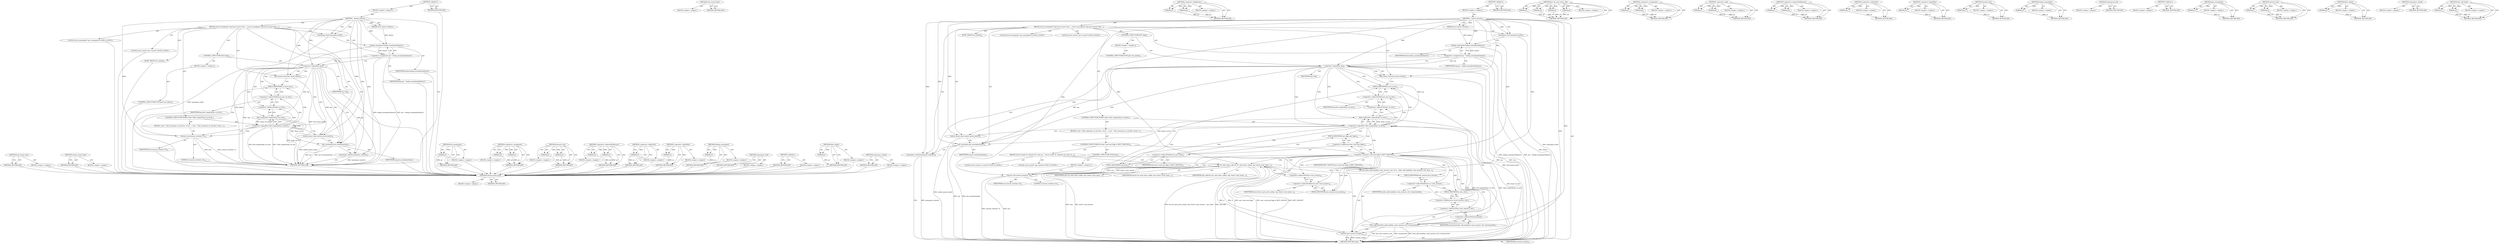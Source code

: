 digraph "hlist_add_head" {
vulnerable_79 [label=<(METHOD,lock_mount_hash)>];
vulnerable_80 [label=<(BLOCK,&lt;empty&gt;,&lt;empty&gt;)>];
vulnerable_81 [label=<(METHOD_RETURN,ANY)>];
vulnerable_100 [label=<(METHOD,unlock_mount_hash)>];
vulnerable_101 [label=<(BLOCK,&lt;empty&gt;,&lt;empty&gt;)>];
vulnerable_102 [label=<(METHOD_RETURN,ANY)>];
vulnerable_6 [label=<(METHOD,&lt;global&gt;)<SUB>1</SUB>>];
vulnerable_7 [label=<(BLOCK,&lt;empty&gt;,&lt;empty&gt;)<SUB>1</SUB>>];
vulnerable_8 [label=<(METHOD,__detach_mounts)<SUB>1</SUB>>];
vulnerable_9 [label=<(PARAM,struct dentry *dentry)<SUB>1</SUB>>];
vulnerable_10 [label=<(BLOCK,{
	struct mountpoint *mp;
	struct mount *mnt;

...,{
	struct mountpoint *mp;
	struct mount *mnt;

...)<SUB>2</SUB>>];
vulnerable_11 [label="<(LOCAL,struct mountpoint* mp: mountpoint*)<SUB>3</SUB>>"];
vulnerable_12 [label="<(LOCAL,struct mount* mnt: mount*)<SUB>4</SUB>>"];
vulnerable_13 [label=<(namespace_lock,namespace_lock())<SUB>6</SUB>>];
vulnerable_14 [label=<(&lt;operator&gt;.assignment,mp = lookup_mountpoint(dentry))<SUB>7</SUB>>];
vulnerable_15 [label=<(IDENTIFIER,mp,mp = lookup_mountpoint(dentry))<SUB>7</SUB>>];
vulnerable_16 [label=<(lookup_mountpoint,lookup_mountpoint(dentry))<SUB>7</SUB>>];
vulnerable_17 [label=<(IDENTIFIER,dentry,lookup_mountpoint(dentry))<SUB>7</SUB>>];
vulnerable_18 [label=<(CONTROL_STRUCTURE,IF,if (!mp))<SUB>8</SUB>>];
vulnerable_19 [label=<(&lt;operator&gt;.logicalNot,!mp)<SUB>8</SUB>>];
vulnerable_20 [label=<(IDENTIFIER,mp,!mp)<SUB>8</SUB>>];
vulnerable_21 [label=<(BLOCK,&lt;empty&gt;,&lt;empty&gt;)<SUB>9</SUB>>];
vulnerable_22 [label=<(CONTROL_STRUCTURE,GOTO,goto out_unlock;)<SUB>9</SUB>>];
vulnerable_23 [label=<(lock_mount_hash,lock_mount_hash())<SUB>11</SUB>>];
vulnerable_24 [label=<(CONTROL_STRUCTURE,WHILE,while (!hlist_empty(&amp;mp-&gt;m_list)))<SUB>12</SUB>>];
vulnerable_25 [label=<(&lt;operator&gt;.logicalNot,!hlist_empty(&amp;mp-&gt;m_list))<SUB>12</SUB>>];
vulnerable_26 [label=<(hlist_empty,hlist_empty(&amp;mp-&gt;m_list))<SUB>12</SUB>>];
vulnerable_27 [label=<(&lt;operator&gt;.addressOf,&amp;mp-&gt;m_list)<SUB>12</SUB>>];
vulnerable_28 [label=<(&lt;operator&gt;.indirectFieldAccess,mp-&gt;m_list)<SUB>12</SUB>>];
vulnerable_29 [label=<(IDENTIFIER,mp,hlist_empty(&amp;mp-&gt;m_list))<SUB>12</SUB>>];
vulnerable_30 [label=<(FIELD_IDENTIFIER,m_list,m_list)<SUB>12</SUB>>];
vulnerable_31 [label=<(BLOCK,{
 		mnt = hlist_entry(mp-&gt;m_list.first, struct...,{
 		mnt = hlist_entry(mp-&gt;m_list.first, struct...)<SUB>12</SUB>>];
vulnerable_32 [label=<(umount_tree,umount_tree(mnt, 0))<SUB>14</SUB>>];
vulnerable_33 [label=<(IDENTIFIER,mnt,umount_tree(mnt, 0))<SUB>14</SUB>>];
vulnerable_34 [label=<(LITERAL,0,umount_tree(mnt, 0))<SUB>14</SUB>>];
vulnerable_35 [label=<(unlock_mount_hash,unlock_mount_hash())<SUB>16</SUB>>];
vulnerable_36 [label=<(put_mountpoint,put_mountpoint(mp))<SUB>17</SUB>>];
vulnerable_37 [label=<(IDENTIFIER,mp,put_mountpoint(mp))<SUB>17</SUB>>];
vulnerable_38 [label=<(JUMP_TARGET,out_unlock)<SUB>18</SUB>>];
vulnerable_39 [label=<(namespace_unlock,namespace_unlock())<SUB>19</SUB>>];
vulnerable_40 [label=<(METHOD_RETURN,void)<SUB>1</SUB>>];
vulnerable_42 [label=<(METHOD_RETURN,ANY)<SUB>1</SUB>>];
vulnerable_103 [label=<(METHOD,put_mountpoint)>];
vulnerable_104 [label=<(PARAM,p1)>];
vulnerable_105 [label=<(BLOCK,&lt;empty&gt;,&lt;empty&gt;)>];
vulnerable_106 [label=<(METHOD_RETURN,ANY)>];
vulnerable_66 [label=<(METHOD,&lt;operator&gt;.assignment)>];
vulnerable_67 [label=<(PARAM,p1)>];
vulnerable_68 [label=<(PARAM,p2)>];
vulnerable_69 [label=<(BLOCK,&lt;empty&gt;,&lt;empty&gt;)>];
vulnerable_70 [label=<(METHOD_RETURN,ANY)>];
vulnerable_95 [label=<(METHOD,umount_tree)>];
vulnerable_96 [label=<(PARAM,p1)>];
vulnerable_97 [label=<(PARAM,p2)>];
vulnerable_98 [label=<(BLOCK,&lt;empty&gt;,&lt;empty&gt;)>];
vulnerable_99 [label=<(METHOD_RETURN,ANY)>];
vulnerable_90 [label=<(METHOD,&lt;operator&gt;.indirectFieldAccess)>];
vulnerable_91 [label=<(PARAM,p1)>];
vulnerable_92 [label=<(PARAM,p2)>];
vulnerable_93 [label=<(BLOCK,&lt;empty&gt;,&lt;empty&gt;)>];
vulnerable_94 [label=<(METHOD_RETURN,ANY)>];
vulnerable_86 [label=<(METHOD,&lt;operator&gt;.addressOf)>];
vulnerable_87 [label=<(PARAM,p1)>];
vulnerable_88 [label=<(BLOCK,&lt;empty&gt;,&lt;empty&gt;)>];
vulnerable_89 [label=<(METHOD_RETURN,ANY)>];
vulnerable_75 [label=<(METHOD,&lt;operator&gt;.logicalNot)>];
vulnerable_76 [label=<(PARAM,p1)>];
vulnerable_77 [label=<(BLOCK,&lt;empty&gt;,&lt;empty&gt;)>];
vulnerable_78 [label=<(METHOD_RETURN,ANY)>];
vulnerable_71 [label=<(METHOD,lookup_mountpoint)>];
vulnerable_72 [label=<(PARAM,p1)>];
vulnerable_73 [label=<(BLOCK,&lt;empty&gt;,&lt;empty&gt;)>];
vulnerable_74 [label=<(METHOD_RETURN,ANY)>];
vulnerable_63 [label=<(METHOD,namespace_lock)>];
vulnerable_64 [label=<(BLOCK,&lt;empty&gt;,&lt;empty&gt;)>];
vulnerable_65 [label=<(METHOD_RETURN,ANY)>];
vulnerable_57 [label=<(METHOD,&lt;global&gt;)<SUB>1</SUB>>];
vulnerable_58 [label=<(BLOCK,&lt;empty&gt;,&lt;empty&gt;)>];
vulnerable_59 [label=<(METHOD_RETURN,ANY)>];
vulnerable_82 [label=<(METHOD,hlist_empty)>];
vulnerable_83 [label=<(PARAM,p1)>];
vulnerable_84 [label=<(BLOCK,&lt;empty&gt;,&lt;empty&gt;)>];
vulnerable_85 [label=<(METHOD_RETURN,ANY)>];
vulnerable_107 [label=<(METHOD,namespace_unlock)>];
vulnerable_108 [label=<(BLOCK,&lt;empty&gt;,&lt;empty&gt;)>];
vulnerable_109 [label=<(METHOD_RETURN,ANY)>];
fixed_159 [label=<(METHOD,unlock_mount_hash)>];
fixed_160 [label=<(BLOCK,&lt;empty&gt;,&lt;empty&gt;)>];
fixed_161 [label=<(METHOD_RETURN,ANY)>];
fixed_112 [label=<(METHOD,lock_mount_hash)>];
fixed_113 [label=<(BLOCK,&lt;empty&gt;,&lt;empty&gt;)>];
fixed_114 [label=<(METHOD_RETURN,ANY)>];
fixed_133 [label=<(METHOD,&lt;operator&gt;.fieldAccess)>];
fixed_134 [label=<(PARAM,p1)>];
fixed_135 [label=<(PARAM,p2)>];
fixed_136 [label=<(BLOCK,&lt;empty&gt;,&lt;empty&gt;)>];
fixed_137 [label=<(METHOD_RETURN,ANY)>];
fixed_6 [label=<(METHOD,&lt;global&gt;)<SUB>1</SUB>>];
fixed_7 [label=<(BLOCK,&lt;empty&gt;,&lt;empty&gt;)<SUB>1</SUB>>];
fixed_8 [label=<(METHOD,__detach_mounts)<SUB>1</SUB>>];
fixed_9 [label=<(PARAM,struct dentry *dentry)<SUB>1</SUB>>];
fixed_10 [label=<(BLOCK,{
	struct mountpoint *mp;
	struct mount *mnt;

...,{
	struct mountpoint *mp;
	struct mount *mnt;

...)<SUB>2</SUB>>];
fixed_11 [label="<(LOCAL,struct mountpoint* mp: mountpoint*)<SUB>3</SUB>>"];
fixed_12 [label="<(LOCAL,struct mount* mnt: mount*)<SUB>4</SUB>>"];
fixed_13 [label=<(namespace_lock,namespace_lock())<SUB>6</SUB>>];
fixed_14 [label=<(&lt;operator&gt;.assignment,mp = lookup_mountpoint(dentry))<SUB>7</SUB>>];
fixed_15 [label=<(IDENTIFIER,mp,mp = lookup_mountpoint(dentry))<SUB>7</SUB>>];
fixed_16 [label=<(lookup_mountpoint,lookup_mountpoint(dentry))<SUB>7</SUB>>];
fixed_17 [label=<(IDENTIFIER,dentry,lookup_mountpoint(dentry))<SUB>7</SUB>>];
fixed_18 [label=<(CONTROL_STRUCTURE,IF,if (!mp))<SUB>8</SUB>>];
fixed_19 [label=<(&lt;operator&gt;.logicalNot,!mp)<SUB>8</SUB>>];
fixed_20 [label=<(IDENTIFIER,mp,!mp)<SUB>8</SUB>>];
fixed_21 [label=<(BLOCK,&lt;empty&gt;,&lt;empty&gt;)<SUB>9</SUB>>];
fixed_22 [label=<(CONTROL_STRUCTURE,GOTO,goto out_unlock;)<SUB>9</SUB>>];
fixed_23 [label=<(lock_mount_hash,lock_mount_hash())<SUB>11</SUB>>];
fixed_24 [label=<(CONTROL_STRUCTURE,WHILE,while (!hlist_empty(&amp;mp-&gt;m_list)))<SUB>12</SUB>>];
fixed_25 [label=<(&lt;operator&gt;.logicalNot,!hlist_empty(&amp;mp-&gt;m_list))<SUB>12</SUB>>];
fixed_26 [label=<(hlist_empty,hlist_empty(&amp;mp-&gt;m_list))<SUB>12</SUB>>];
fixed_27 [label=<(&lt;operator&gt;.addressOf,&amp;mp-&gt;m_list)<SUB>12</SUB>>];
fixed_28 [label=<(&lt;operator&gt;.indirectFieldAccess,mp-&gt;m_list)<SUB>12</SUB>>];
fixed_29 [label=<(IDENTIFIER,mp,hlist_empty(&amp;mp-&gt;m_list))<SUB>12</SUB>>];
fixed_30 [label=<(FIELD_IDENTIFIER,m_list,m_list)<SUB>12</SUB>>];
fixed_31 [label=<(BLOCK,{
 		mnt = hlist_entry(mp-&gt;m_list.first, struct...,{
 		mnt = hlist_entry(mp-&gt;m_list.first, struct...)<SUB>12</SUB>>];
fixed_32 [label=<(CONTROL_STRUCTURE,IF,if (mnt-&gt;mnt.mnt_flags &amp; MNT_UMOUNT))<SUB>14</SUB>>];
fixed_33 [label=<(&lt;operator&gt;.and,mnt-&gt;mnt.mnt_flags &amp; MNT_UMOUNT)<SUB>14</SUB>>];
fixed_34 [label=<(&lt;operator&gt;.fieldAccess,mnt-&gt;mnt.mnt_flags)<SUB>14</SUB>>];
fixed_35 [label=<(&lt;operator&gt;.indirectFieldAccess,mnt-&gt;mnt)<SUB>14</SUB>>];
fixed_36 [label=<(IDENTIFIER,mnt,mnt-&gt;mnt.mnt_flags &amp; MNT_UMOUNT)<SUB>14</SUB>>];
fixed_37 [label=<(FIELD_IDENTIFIER,mnt,mnt)<SUB>14</SUB>>];
fixed_38 [label=<(FIELD_IDENTIFIER,mnt_flags,mnt_flags)<SUB>14</SUB>>];
fixed_39 [label=<(IDENTIFIER,MNT_UMOUNT,mnt-&gt;mnt.mnt_flags &amp; MNT_UMOUNT)<SUB>14</SUB>>];
fixed_40 [label=<(BLOCK,{
			struct mount *p, *tmp;
			list_for_each_en...,{
			struct mount *p, *tmp;
			list_for_each_en...)<SUB>14</SUB>>];
fixed_41 [label="<(LOCAL,struct mount* p: mount*)<SUB>15</SUB>>"];
fixed_42 [label="<(LOCAL,struct mount* tmp: mount*)<SUB>15</SUB>>"];
fixed_43 [label=<(list_for_each_entry_safe,list_for_each_entry_safe(p, tmp, &amp;mnt-&gt;mnt_moun...)<SUB>16</SUB>>];
fixed_44 [label=<(IDENTIFIER,p,list_for_each_entry_safe(p, tmp, &amp;mnt-&gt;mnt_moun...)<SUB>16</SUB>>];
fixed_45 [label=<(IDENTIFIER,tmp,list_for_each_entry_safe(p, tmp, &amp;mnt-&gt;mnt_moun...)<SUB>16</SUB>>];
fixed_46 [label=<(&lt;operator&gt;.addressOf,&amp;mnt-&gt;mnt_mounts)<SUB>16</SUB>>];
fixed_47 [label=<(&lt;operator&gt;.indirectFieldAccess,mnt-&gt;mnt_mounts)<SUB>16</SUB>>];
fixed_48 [label=<(IDENTIFIER,mnt,list_for_each_entry_safe(p, tmp, &amp;mnt-&gt;mnt_moun...)<SUB>16</SUB>>];
fixed_49 [label=<(FIELD_IDENTIFIER,mnt_mounts,mnt_mounts)<SUB>16</SUB>>];
fixed_50 [label=<(IDENTIFIER,mnt_child,list_for_each_entry_safe(p, tmp, &amp;mnt-&gt;mnt_moun...)<SUB>16</SUB>>];
fixed_51 [label=<(BLOCK,{
				hlist_add_head(&amp;p-&gt;mnt_umount.s_list, &amp;un...,{
				hlist_add_head(&amp;p-&gt;mnt_umount.s_list, &amp;un...)<SUB>16</SUB>>];
fixed_52 [label=<(hlist_add_head,hlist_add_head(&amp;p-&gt;mnt_umount.s_list, &amp;unmounted))<SUB>17</SUB>>];
fixed_53 [label=<(&lt;operator&gt;.addressOf,&amp;p-&gt;mnt_umount.s_list)<SUB>17</SUB>>];
fixed_54 [label=<(&lt;operator&gt;.fieldAccess,p-&gt;mnt_umount.s_list)<SUB>17</SUB>>];
fixed_55 [label=<(&lt;operator&gt;.indirectFieldAccess,p-&gt;mnt_umount)<SUB>17</SUB>>];
fixed_56 [label=<(IDENTIFIER,p,hlist_add_head(&amp;p-&gt;mnt_umount.s_list, &amp;unmounted))<SUB>17</SUB>>];
fixed_57 [label=<(FIELD_IDENTIFIER,mnt_umount,mnt_umount)<SUB>17</SUB>>];
fixed_58 [label=<(FIELD_IDENTIFIER,s_list,s_list)<SUB>17</SUB>>];
fixed_59 [label=<(&lt;operator&gt;.addressOf,&amp;unmounted)<SUB>17</SUB>>];
fixed_60 [label=<(IDENTIFIER,unmounted,hlist_add_head(&amp;p-&gt;mnt_umount.s_list, &amp;unmounted))<SUB>17</SUB>>];
fixed_61 [label=<(umount_mnt,umount_mnt(p))<SUB>18</SUB>>];
fixed_62 [label=<(IDENTIFIER,p,umount_mnt(p))<SUB>18</SUB>>];
fixed_63 [label=<(CONTROL_STRUCTURE,ELSE,else)<SUB>21</SUB>>];
fixed_64 [label=<(BLOCK,&lt;empty&gt;,&lt;empty&gt;)<SUB>21</SUB>>];
fixed_65 [label=<(umount_tree,umount_tree(mnt, 0))<SUB>21</SUB>>];
fixed_66 [label=<(IDENTIFIER,mnt,umount_tree(mnt, 0))<SUB>21</SUB>>];
fixed_67 [label=<(LITERAL,0,umount_tree(mnt, 0))<SUB>21</SUB>>];
fixed_68 [label=<(unlock_mount_hash,unlock_mount_hash())<SUB>23</SUB>>];
fixed_69 [label=<(put_mountpoint,put_mountpoint(mp))<SUB>24</SUB>>];
fixed_70 [label=<(IDENTIFIER,mp,put_mountpoint(mp))<SUB>24</SUB>>];
fixed_71 [label=<(JUMP_TARGET,out_unlock)<SUB>25</SUB>>];
fixed_72 [label=<(namespace_unlock,namespace_unlock())<SUB>26</SUB>>];
fixed_73 [label=<(METHOD_RETURN,void)<SUB>1</SUB>>];
fixed_75 [label=<(METHOD_RETURN,ANY)<SUB>1</SUB>>];
fixed_138 [label=<(METHOD,list_for_each_entry_safe)>];
fixed_139 [label=<(PARAM,p1)>];
fixed_140 [label=<(PARAM,p2)>];
fixed_141 [label=<(PARAM,p3)>];
fixed_142 [label=<(PARAM,p4)>];
fixed_143 [label=<(BLOCK,&lt;empty&gt;,&lt;empty&gt;)>];
fixed_144 [label=<(METHOD_RETURN,ANY)>];
fixed_99 [label=<(METHOD,&lt;operator&gt;.assignment)>];
fixed_100 [label=<(PARAM,p1)>];
fixed_101 [label=<(PARAM,p2)>];
fixed_102 [label=<(BLOCK,&lt;empty&gt;,&lt;empty&gt;)>];
fixed_103 [label=<(METHOD_RETURN,ANY)>];
fixed_128 [label=<(METHOD,&lt;operator&gt;.and)>];
fixed_129 [label=<(PARAM,p1)>];
fixed_130 [label=<(PARAM,p2)>];
fixed_131 [label=<(BLOCK,&lt;empty&gt;,&lt;empty&gt;)>];
fixed_132 [label=<(METHOD_RETURN,ANY)>];
fixed_123 [label=<(METHOD,&lt;operator&gt;.indirectFieldAccess)>];
fixed_124 [label=<(PARAM,p1)>];
fixed_125 [label=<(PARAM,p2)>];
fixed_126 [label=<(BLOCK,&lt;empty&gt;,&lt;empty&gt;)>];
fixed_127 [label=<(METHOD_RETURN,ANY)>];
fixed_119 [label=<(METHOD,&lt;operator&gt;.addressOf)>];
fixed_120 [label=<(PARAM,p1)>];
fixed_121 [label=<(BLOCK,&lt;empty&gt;,&lt;empty&gt;)>];
fixed_122 [label=<(METHOD_RETURN,ANY)>];
fixed_108 [label=<(METHOD,&lt;operator&gt;.logicalNot)>];
fixed_109 [label=<(PARAM,p1)>];
fixed_110 [label=<(BLOCK,&lt;empty&gt;,&lt;empty&gt;)>];
fixed_111 [label=<(METHOD_RETURN,ANY)>];
fixed_150 [label=<(METHOD,umount_mnt)>];
fixed_151 [label=<(PARAM,p1)>];
fixed_152 [label=<(BLOCK,&lt;empty&gt;,&lt;empty&gt;)>];
fixed_153 [label=<(METHOD_RETURN,ANY)>];
fixed_104 [label=<(METHOD,lookup_mountpoint)>];
fixed_105 [label=<(PARAM,p1)>];
fixed_106 [label=<(BLOCK,&lt;empty&gt;,&lt;empty&gt;)>];
fixed_107 [label=<(METHOD_RETURN,ANY)>];
fixed_96 [label=<(METHOD,namespace_lock)>];
fixed_97 [label=<(BLOCK,&lt;empty&gt;,&lt;empty&gt;)>];
fixed_98 [label=<(METHOD_RETURN,ANY)>];
fixed_90 [label=<(METHOD,&lt;global&gt;)<SUB>1</SUB>>];
fixed_91 [label=<(BLOCK,&lt;empty&gt;,&lt;empty&gt;)>];
fixed_92 [label=<(METHOD_RETURN,ANY)>];
fixed_162 [label=<(METHOD,put_mountpoint)>];
fixed_163 [label=<(PARAM,p1)>];
fixed_164 [label=<(BLOCK,&lt;empty&gt;,&lt;empty&gt;)>];
fixed_165 [label=<(METHOD_RETURN,ANY)>];
fixed_154 [label=<(METHOD,umount_tree)>];
fixed_155 [label=<(PARAM,p1)>];
fixed_156 [label=<(PARAM,p2)>];
fixed_157 [label=<(BLOCK,&lt;empty&gt;,&lt;empty&gt;)>];
fixed_158 [label=<(METHOD_RETURN,ANY)>];
fixed_115 [label=<(METHOD,hlist_empty)>];
fixed_116 [label=<(PARAM,p1)>];
fixed_117 [label=<(BLOCK,&lt;empty&gt;,&lt;empty&gt;)>];
fixed_118 [label=<(METHOD_RETURN,ANY)>];
fixed_166 [label=<(METHOD,namespace_unlock)>];
fixed_167 [label=<(BLOCK,&lt;empty&gt;,&lt;empty&gt;)>];
fixed_168 [label=<(METHOD_RETURN,ANY)>];
fixed_145 [label=<(METHOD,hlist_add_head)>];
fixed_146 [label=<(PARAM,p1)>];
fixed_147 [label=<(PARAM,p2)>];
fixed_148 [label=<(BLOCK,&lt;empty&gt;,&lt;empty&gt;)>];
fixed_149 [label=<(METHOD_RETURN,ANY)>];
vulnerable_79 -> vulnerable_80  [key=0, label="AST: "];
vulnerable_79 -> vulnerable_81  [key=0, label="AST: "];
vulnerable_79 -> vulnerable_81  [key=1, label="CFG: "];
vulnerable_80 -> fixed_159  [key=0];
vulnerable_81 -> fixed_159  [key=0];
vulnerable_100 -> vulnerable_101  [key=0, label="AST: "];
vulnerable_100 -> vulnerable_102  [key=0, label="AST: "];
vulnerable_100 -> vulnerable_102  [key=1, label="CFG: "];
vulnerable_101 -> fixed_159  [key=0];
vulnerable_102 -> fixed_159  [key=0];
vulnerable_6 -> vulnerable_7  [key=0, label="AST: "];
vulnerable_6 -> vulnerable_42  [key=0, label="AST: "];
vulnerable_6 -> vulnerable_42  [key=1, label="CFG: "];
vulnerable_7 -> vulnerable_8  [key=0, label="AST: "];
vulnerable_8 -> vulnerable_9  [key=0, label="AST: "];
vulnerable_8 -> vulnerable_9  [key=1, label="DDG: "];
vulnerable_8 -> vulnerable_10  [key=0, label="AST: "];
vulnerable_8 -> vulnerable_40  [key=0, label="AST: "];
vulnerable_8 -> vulnerable_13  [key=0, label="CFG: "];
vulnerable_8 -> vulnerable_13  [key=1, label="DDG: "];
vulnerable_8 -> vulnerable_23  [key=0, label="DDG: "];
vulnerable_8 -> vulnerable_35  [key=0, label="DDG: "];
vulnerable_8 -> vulnerable_39  [key=0, label="DDG: "];
vulnerable_8 -> vulnerable_36  [key=0, label="DDG: "];
vulnerable_8 -> vulnerable_16  [key=0, label="DDG: "];
vulnerable_8 -> vulnerable_19  [key=0, label="DDG: "];
vulnerable_8 -> vulnerable_32  [key=0, label="DDG: "];
vulnerable_9 -> vulnerable_16  [key=0, label="DDG: dentry"];
vulnerable_10 -> vulnerable_11  [key=0, label="AST: "];
vulnerable_10 -> vulnerable_12  [key=0, label="AST: "];
vulnerable_10 -> vulnerable_13  [key=0, label="AST: "];
vulnerable_10 -> vulnerable_14  [key=0, label="AST: "];
vulnerable_10 -> vulnerable_18  [key=0, label="AST: "];
vulnerable_10 -> vulnerable_23  [key=0, label="AST: "];
vulnerable_10 -> vulnerable_24  [key=0, label="AST: "];
vulnerable_10 -> vulnerable_35  [key=0, label="AST: "];
vulnerable_10 -> vulnerable_36  [key=0, label="AST: "];
vulnerable_10 -> vulnerable_38  [key=0, label="AST: "];
vulnerable_10 -> vulnerable_39  [key=0, label="AST: "];
vulnerable_11 -> fixed_159  [key=0];
vulnerable_12 -> fixed_159  [key=0];
vulnerable_13 -> vulnerable_16  [key=0, label="CFG: "];
vulnerable_13 -> vulnerable_40  [key=0, label="DDG: namespace_lock()"];
vulnerable_14 -> vulnerable_15  [key=0, label="AST: "];
vulnerable_14 -> vulnerable_16  [key=0, label="AST: "];
vulnerable_14 -> vulnerable_19  [key=0, label="CFG: "];
vulnerable_14 -> vulnerable_19  [key=1, label="DDG: mp"];
vulnerable_14 -> vulnerable_40  [key=0, label="DDG: lookup_mountpoint(dentry)"];
vulnerable_14 -> vulnerable_40  [key=1, label="DDG: mp = lookup_mountpoint(dentry)"];
vulnerable_15 -> fixed_159  [key=0];
vulnerable_16 -> vulnerable_17  [key=0, label="AST: "];
vulnerable_16 -> vulnerable_14  [key=0, label="CFG: "];
vulnerable_16 -> vulnerable_14  [key=1, label="DDG: dentry"];
vulnerable_16 -> vulnerable_40  [key=0, label="DDG: dentry"];
vulnerable_17 -> fixed_159  [key=0];
vulnerable_18 -> vulnerable_19  [key=0, label="AST: "];
vulnerable_18 -> vulnerable_21  [key=0, label="AST: "];
vulnerable_19 -> vulnerable_20  [key=0, label="AST: "];
vulnerable_19 -> vulnerable_23  [key=0, label="CFG: "];
vulnerable_19 -> vulnerable_23  [key=1, label="CDG: "];
vulnerable_19 -> vulnerable_39  [key=0, label="CFG: "];
vulnerable_19 -> vulnerable_40  [key=0, label="DDG: mp"];
vulnerable_19 -> vulnerable_40  [key=1, label="DDG: !mp"];
vulnerable_19 -> vulnerable_36  [key=0, label="DDG: mp"];
vulnerable_19 -> vulnerable_36  [key=1, label="CDG: "];
vulnerable_19 -> vulnerable_26  [key=0, label="DDG: mp"];
vulnerable_19 -> vulnerable_26  [key=1, label="CDG: "];
vulnerable_19 -> vulnerable_30  [key=0, label="CDG: "];
vulnerable_19 -> vulnerable_28  [key=0, label="CDG: "];
vulnerable_19 -> vulnerable_35  [key=0, label="CDG: "];
vulnerable_19 -> vulnerable_25  [key=0, label="CDG: "];
vulnerable_19 -> vulnerable_27  [key=0, label="CDG: "];
vulnerable_20 -> fixed_159  [key=0];
vulnerable_21 -> vulnerable_22  [key=0, label="AST: "];
vulnerable_22 -> fixed_159  [key=0];
vulnerable_23 -> vulnerable_30  [key=0, label="CFG: "];
vulnerable_23 -> vulnerable_40  [key=0, label="DDG: lock_mount_hash()"];
vulnerable_24 -> vulnerable_25  [key=0, label="AST: "];
vulnerable_24 -> vulnerable_31  [key=0, label="AST: "];
vulnerable_25 -> vulnerable_26  [key=0, label="AST: "];
vulnerable_25 -> vulnerable_26  [key=1, label="CDG: "];
vulnerable_25 -> vulnerable_35  [key=0, label="CFG: "];
vulnerable_25 -> vulnerable_32  [key=0, label="CFG: "];
vulnerable_25 -> vulnerable_32  [key=1, label="CDG: "];
vulnerable_25 -> vulnerable_40  [key=0, label="DDG: hlist_empty(&amp;mp-&gt;m_list)"];
vulnerable_25 -> vulnerable_40  [key=1, label="DDG: !hlist_empty(&amp;mp-&gt;m_list)"];
vulnerable_25 -> vulnerable_30  [key=0, label="CDG: "];
vulnerable_25 -> vulnerable_28  [key=0, label="CDG: "];
vulnerable_25 -> vulnerable_25  [key=0, label="CDG: "];
vulnerable_25 -> vulnerable_27  [key=0, label="CDG: "];
vulnerable_26 -> vulnerable_27  [key=0, label="AST: "];
vulnerable_26 -> vulnerable_25  [key=0, label="CFG: "];
vulnerable_26 -> vulnerable_25  [key=1, label="DDG: &amp;mp-&gt;m_list"];
vulnerable_26 -> vulnerable_40  [key=0, label="DDG: &amp;mp-&gt;m_list"];
vulnerable_26 -> vulnerable_36  [key=0, label="DDG: &amp;mp-&gt;m_list"];
vulnerable_27 -> vulnerable_28  [key=0, label="AST: "];
vulnerable_27 -> vulnerable_26  [key=0, label="CFG: "];
vulnerable_28 -> vulnerable_29  [key=0, label="AST: "];
vulnerable_28 -> vulnerable_30  [key=0, label="AST: "];
vulnerable_28 -> vulnerable_27  [key=0, label="CFG: "];
vulnerable_29 -> fixed_159  [key=0];
vulnerable_30 -> vulnerable_28  [key=0, label="CFG: "];
vulnerable_31 -> vulnerable_32  [key=0, label="AST: "];
vulnerable_32 -> vulnerable_33  [key=0, label="AST: "];
vulnerable_32 -> vulnerable_34  [key=0, label="AST: "];
vulnerable_32 -> vulnerable_30  [key=0, label="CFG: "];
vulnerable_32 -> vulnerable_40  [key=0, label="DDG: mnt"];
vulnerable_32 -> vulnerable_40  [key=1, label="DDG: umount_tree(mnt, 0)"];
vulnerable_33 -> fixed_159  [key=0];
vulnerable_34 -> fixed_159  [key=0];
vulnerable_35 -> vulnerable_36  [key=0, label="CFG: "];
vulnerable_35 -> vulnerable_40  [key=0, label="DDG: unlock_mount_hash()"];
vulnerable_36 -> vulnerable_37  [key=0, label="AST: "];
vulnerable_36 -> vulnerable_39  [key=0, label="CFG: "];
vulnerable_36 -> vulnerable_40  [key=0, label="DDG: mp"];
vulnerable_36 -> vulnerable_40  [key=1, label="DDG: put_mountpoint(mp)"];
vulnerable_37 -> fixed_159  [key=0];
vulnerable_38 -> fixed_159  [key=0];
vulnerable_39 -> vulnerable_40  [key=0, label="CFG: "];
vulnerable_39 -> vulnerable_40  [key=1, label="DDG: namespace_unlock()"];
vulnerable_40 -> fixed_159  [key=0];
vulnerable_42 -> fixed_159  [key=0];
vulnerable_103 -> vulnerable_104  [key=0, label="AST: "];
vulnerable_103 -> vulnerable_104  [key=1, label="DDG: "];
vulnerable_103 -> vulnerable_105  [key=0, label="AST: "];
vulnerable_103 -> vulnerable_106  [key=0, label="AST: "];
vulnerable_103 -> vulnerable_106  [key=1, label="CFG: "];
vulnerable_104 -> vulnerable_106  [key=0, label="DDG: p1"];
vulnerable_105 -> fixed_159  [key=0];
vulnerable_106 -> fixed_159  [key=0];
vulnerable_66 -> vulnerable_67  [key=0, label="AST: "];
vulnerable_66 -> vulnerable_67  [key=1, label="DDG: "];
vulnerable_66 -> vulnerable_69  [key=0, label="AST: "];
vulnerable_66 -> vulnerable_68  [key=0, label="AST: "];
vulnerable_66 -> vulnerable_68  [key=1, label="DDG: "];
vulnerable_66 -> vulnerable_70  [key=0, label="AST: "];
vulnerable_66 -> vulnerable_70  [key=1, label="CFG: "];
vulnerable_67 -> vulnerable_70  [key=0, label="DDG: p1"];
vulnerable_68 -> vulnerable_70  [key=0, label="DDG: p2"];
vulnerable_69 -> fixed_159  [key=0];
vulnerable_70 -> fixed_159  [key=0];
vulnerable_95 -> vulnerable_96  [key=0, label="AST: "];
vulnerable_95 -> vulnerable_96  [key=1, label="DDG: "];
vulnerable_95 -> vulnerable_98  [key=0, label="AST: "];
vulnerable_95 -> vulnerable_97  [key=0, label="AST: "];
vulnerable_95 -> vulnerable_97  [key=1, label="DDG: "];
vulnerable_95 -> vulnerable_99  [key=0, label="AST: "];
vulnerable_95 -> vulnerable_99  [key=1, label="CFG: "];
vulnerable_96 -> vulnerable_99  [key=0, label="DDG: p1"];
vulnerable_97 -> vulnerable_99  [key=0, label="DDG: p2"];
vulnerable_98 -> fixed_159  [key=0];
vulnerable_99 -> fixed_159  [key=0];
vulnerable_90 -> vulnerable_91  [key=0, label="AST: "];
vulnerable_90 -> vulnerable_91  [key=1, label="DDG: "];
vulnerable_90 -> vulnerable_93  [key=0, label="AST: "];
vulnerable_90 -> vulnerable_92  [key=0, label="AST: "];
vulnerable_90 -> vulnerable_92  [key=1, label="DDG: "];
vulnerable_90 -> vulnerable_94  [key=0, label="AST: "];
vulnerable_90 -> vulnerable_94  [key=1, label="CFG: "];
vulnerable_91 -> vulnerable_94  [key=0, label="DDG: p1"];
vulnerable_92 -> vulnerable_94  [key=0, label="DDG: p2"];
vulnerable_93 -> fixed_159  [key=0];
vulnerable_94 -> fixed_159  [key=0];
vulnerable_86 -> vulnerable_87  [key=0, label="AST: "];
vulnerable_86 -> vulnerable_87  [key=1, label="DDG: "];
vulnerable_86 -> vulnerable_88  [key=0, label="AST: "];
vulnerable_86 -> vulnerable_89  [key=0, label="AST: "];
vulnerable_86 -> vulnerable_89  [key=1, label="CFG: "];
vulnerable_87 -> vulnerable_89  [key=0, label="DDG: p1"];
vulnerable_88 -> fixed_159  [key=0];
vulnerable_89 -> fixed_159  [key=0];
vulnerable_75 -> vulnerable_76  [key=0, label="AST: "];
vulnerable_75 -> vulnerable_76  [key=1, label="DDG: "];
vulnerable_75 -> vulnerable_77  [key=0, label="AST: "];
vulnerable_75 -> vulnerable_78  [key=0, label="AST: "];
vulnerable_75 -> vulnerable_78  [key=1, label="CFG: "];
vulnerable_76 -> vulnerable_78  [key=0, label="DDG: p1"];
vulnerable_77 -> fixed_159  [key=0];
vulnerable_78 -> fixed_159  [key=0];
vulnerable_71 -> vulnerable_72  [key=0, label="AST: "];
vulnerable_71 -> vulnerable_72  [key=1, label="DDG: "];
vulnerable_71 -> vulnerable_73  [key=0, label="AST: "];
vulnerable_71 -> vulnerable_74  [key=0, label="AST: "];
vulnerable_71 -> vulnerable_74  [key=1, label="CFG: "];
vulnerable_72 -> vulnerable_74  [key=0, label="DDG: p1"];
vulnerable_73 -> fixed_159  [key=0];
vulnerable_74 -> fixed_159  [key=0];
vulnerable_63 -> vulnerable_64  [key=0, label="AST: "];
vulnerable_63 -> vulnerable_65  [key=0, label="AST: "];
vulnerable_63 -> vulnerable_65  [key=1, label="CFG: "];
vulnerable_64 -> fixed_159  [key=0];
vulnerable_65 -> fixed_159  [key=0];
vulnerable_57 -> vulnerable_58  [key=0, label="AST: "];
vulnerable_57 -> vulnerable_59  [key=0, label="AST: "];
vulnerable_57 -> vulnerable_59  [key=1, label="CFG: "];
vulnerable_58 -> fixed_159  [key=0];
vulnerable_59 -> fixed_159  [key=0];
vulnerable_82 -> vulnerable_83  [key=0, label="AST: "];
vulnerable_82 -> vulnerable_83  [key=1, label="DDG: "];
vulnerable_82 -> vulnerable_84  [key=0, label="AST: "];
vulnerable_82 -> vulnerable_85  [key=0, label="AST: "];
vulnerable_82 -> vulnerable_85  [key=1, label="CFG: "];
vulnerable_83 -> vulnerable_85  [key=0, label="DDG: p1"];
vulnerable_84 -> fixed_159  [key=0];
vulnerable_85 -> fixed_159  [key=0];
vulnerable_107 -> vulnerable_108  [key=0, label="AST: "];
vulnerable_107 -> vulnerable_109  [key=0, label="AST: "];
vulnerable_107 -> vulnerable_109  [key=1, label="CFG: "];
vulnerable_108 -> fixed_159  [key=0];
vulnerable_109 -> fixed_159  [key=0];
fixed_159 -> fixed_160  [key=0, label="AST: "];
fixed_159 -> fixed_161  [key=0, label="AST: "];
fixed_159 -> fixed_161  [key=1, label="CFG: "];
fixed_112 -> fixed_113  [key=0, label="AST: "];
fixed_112 -> fixed_114  [key=0, label="AST: "];
fixed_112 -> fixed_114  [key=1, label="CFG: "];
fixed_133 -> fixed_134  [key=0, label="AST: "];
fixed_133 -> fixed_134  [key=1, label="DDG: "];
fixed_133 -> fixed_136  [key=0, label="AST: "];
fixed_133 -> fixed_135  [key=0, label="AST: "];
fixed_133 -> fixed_135  [key=1, label="DDG: "];
fixed_133 -> fixed_137  [key=0, label="AST: "];
fixed_133 -> fixed_137  [key=1, label="CFG: "];
fixed_134 -> fixed_137  [key=0, label="DDG: p1"];
fixed_135 -> fixed_137  [key=0, label="DDG: p2"];
fixed_6 -> fixed_7  [key=0, label="AST: "];
fixed_6 -> fixed_75  [key=0, label="AST: "];
fixed_6 -> fixed_75  [key=1, label="CFG: "];
fixed_7 -> fixed_8  [key=0, label="AST: "];
fixed_8 -> fixed_9  [key=0, label="AST: "];
fixed_8 -> fixed_9  [key=1, label="DDG: "];
fixed_8 -> fixed_10  [key=0, label="AST: "];
fixed_8 -> fixed_73  [key=0, label="AST: "];
fixed_8 -> fixed_13  [key=0, label="CFG: "];
fixed_8 -> fixed_13  [key=1, label="DDG: "];
fixed_8 -> fixed_23  [key=0, label="DDG: "];
fixed_8 -> fixed_68  [key=0, label="DDG: "];
fixed_8 -> fixed_72  [key=0, label="DDG: "];
fixed_8 -> fixed_69  [key=0, label="DDG: "];
fixed_8 -> fixed_16  [key=0, label="DDG: "];
fixed_8 -> fixed_19  [key=0, label="DDG: "];
fixed_8 -> fixed_33  [key=0, label="DDG: "];
fixed_8 -> fixed_51  [key=0, label="DDG: "];
fixed_8 -> fixed_43  [key=0, label="DDG: "];
fixed_8 -> fixed_52  [key=0, label="DDG: "];
fixed_8 -> fixed_61  [key=0, label="DDG: "];
fixed_8 -> fixed_65  [key=0, label="DDG: "];
fixed_9 -> fixed_16  [key=0, label="DDG: dentry"];
fixed_10 -> fixed_11  [key=0, label="AST: "];
fixed_10 -> fixed_12  [key=0, label="AST: "];
fixed_10 -> fixed_13  [key=0, label="AST: "];
fixed_10 -> fixed_14  [key=0, label="AST: "];
fixed_10 -> fixed_18  [key=0, label="AST: "];
fixed_10 -> fixed_23  [key=0, label="AST: "];
fixed_10 -> fixed_24  [key=0, label="AST: "];
fixed_10 -> fixed_68  [key=0, label="AST: "];
fixed_10 -> fixed_69  [key=0, label="AST: "];
fixed_10 -> fixed_71  [key=0, label="AST: "];
fixed_10 -> fixed_72  [key=0, label="AST: "];
fixed_13 -> fixed_16  [key=0, label="CFG: "];
fixed_13 -> fixed_73  [key=0, label="DDG: namespace_lock()"];
fixed_14 -> fixed_15  [key=0, label="AST: "];
fixed_14 -> fixed_16  [key=0, label="AST: "];
fixed_14 -> fixed_19  [key=0, label="CFG: "];
fixed_14 -> fixed_19  [key=1, label="DDG: mp"];
fixed_14 -> fixed_73  [key=0, label="DDG: lookup_mountpoint(dentry)"];
fixed_14 -> fixed_73  [key=1, label="DDG: mp = lookup_mountpoint(dentry)"];
fixed_16 -> fixed_17  [key=0, label="AST: "];
fixed_16 -> fixed_14  [key=0, label="CFG: "];
fixed_16 -> fixed_14  [key=1, label="DDG: dentry"];
fixed_16 -> fixed_73  [key=0, label="DDG: dentry"];
fixed_18 -> fixed_19  [key=0, label="AST: "];
fixed_18 -> fixed_21  [key=0, label="AST: "];
fixed_19 -> fixed_20  [key=0, label="AST: "];
fixed_19 -> fixed_23  [key=0, label="CFG: "];
fixed_19 -> fixed_23  [key=1, label="CDG: "];
fixed_19 -> fixed_72  [key=0, label="CFG: "];
fixed_19 -> fixed_73  [key=0, label="DDG: mp"];
fixed_19 -> fixed_73  [key=1, label="DDG: !mp"];
fixed_19 -> fixed_69  [key=0, label="DDG: mp"];
fixed_19 -> fixed_69  [key=1, label="CDG: "];
fixed_19 -> fixed_26  [key=0, label="DDG: mp"];
fixed_19 -> fixed_26  [key=1, label="CDG: "];
fixed_19 -> fixed_30  [key=0, label="CDG: "];
fixed_19 -> fixed_68  [key=0, label="CDG: "];
fixed_19 -> fixed_28  [key=0, label="CDG: "];
fixed_19 -> fixed_25  [key=0, label="CDG: "];
fixed_19 -> fixed_27  [key=0, label="CDG: "];
fixed_21 -> fixed_22  [key=0, label="AST: "];
fixed_23 -> fixed_30  [key=0, label="CFG: "];
fixed_23 -> fixed_73  [key=0, label="DDG: lock_mount_hash()"];
fixed_24 -> fixed_25  [key=0, label="AST: "];
fixed_24 -> fixed_31  [key=0, label="AST: "];
fixed_25 -> fixed_26  [key=0, label="AST: "];
fixed_25 -> fixed_26  [key=1, label="CDG: "];
fixed_25 -> fixed_68  [key=0, label="CFG: "];
fixed_25 -> fixed_37  [key=0, label="CFG: "];
fixed_25 -> fixed_37  [key=1, label="CDG: "];
fixed_25 -> fixed_73  [key=0, label="DDG: hlist_empty(&amp;mp-&gt;m_list)"];
fixed_25 -> fixed_73  [key=1, label="DDG: !hlist_empty(&amp;mp-&gt;m_list)"];
fixed_25 -> fixed_30  [key=0, label="CDG: "];
fixed_25 -> fixed_34  [key=0, label="CDG: "];
fixed_25 -> fixed_33  [key=0, label="CDG: "];
fixed_25 -> fixed_28  [key=0, label="CDG: "];
fixed_25 -> fixed_38  [key=0, label="CDG: "];
fixed_25 -> fixed_25  [key=0, label="CDG: "];
fixed_25 -> fixed_27  [key=0, label="CDG: "];
fixed_25 -> fixed_35  [key=0, label="CDG: "];
fixed_26 -> fixed_27  [key=0, label="AST: "];
fixed_26 -> fixed_25  [key=0, label="CFG: "];
fixed_26 -> fixed_25  [key=1, label="DDG: &amp;mp-&gt;m_list"];
fixed_26 -> fixed_73  [key=0, label="DDG: &amp;mp-&gt;m_list"];
fixed_26 -> fixed_69  [key=0, label="DDG: &amp;mp-&gt;m_list"];
fixed_27 -> fixed_28  [key=0, label="AST: "];
fixed_27 -> fixed_26  [key=0, label="CFG: "];
fixed_28 -> fixed_29  [key=0, label="AST: "];
fixed_28 -> fixed_30  [key=0, label="AST: "];
fixed_28 -> fixed_27  [key=0, label="CFG: "];
fixed_30 -> fixed_28  [key=0, label="CFG: "];
fixed_31 -> fixed_32  [key=0, label="AST: "];
fixed_32 -> fixed_33  [key=0, label="AST: "];
fixed_32 -> fixed_40  [key=0, label="AST: "];
fixed_32 -> fixed_63  [key=0, label="AST: "];
fixed_33 -> fixed_34  [key=0, label="AST: "];
fixed_33 -> fixed_39  [key=0, label="AST: "];
fixed_33 -> fixed_49  [key=0, label="CFG: "];
fixed_33 -> fixed_49  [key=1, label="CDG: "];
fixed_33 -> fixed_65  [key=0, label="CFG: "];
fixed_33 -> fixed_65  [key=1, label="CDG: "];
fixed_33 -> fixed_73  [key=0, label="DDG: mnt-&gt;mnt.mnt_flags"];
fixed_33 -> fixed_73  [key=1, label="DDG: mnt-&gt;mnt.mnt_flags &amp; MNT_UMOUNT"];
fixed_33 -> fixed_73  [key=2, label="DDG: MNT_UMOUNT"];
fixed_33 -> fixed_47  [key=0, label="CDG: "];
fixed_33 -> fixed_58  [key=0, label="CDG: "];
fixed_33 -> fixed_61  [key=0, label="CDG: "];
fixed_33 -> fixed_57  [key=0, label="CDG: "];
fixed_33 -> fixed_52  [key=0, label="CDG: "];
fixed_33 -> fixed_46  [key=0, label="CDG: "];
fixed_33 -> fixed_53  [key=0, label="CDG: "];
fixed_33 -> fixed_59  [key=0, label="CDG: "];
fixed_33 -> fixed_55  [key=0, label="CDG: "];
fixed_33 -> fixed_54  [key=0, label="CDG: "];
fixed_33 -> fixed_43  [key=0, label="CDG: "];
fixed_34 -> fixed_35  [key=0, label="AST: "];
fixed_34 -> fixed_38  [key=0, label="AST: "];
fixed_34 -> fixed_33  [key=0, label="CFG: "];
fixed_35 -> fixed_36  [key=0, label="AST: "];
fixed_35 -> fixed_37  [key=0, label="AST: "];
fixed_35 -> fixed_38  [key=0, label="CFG: "];
fixed_37 -> fixed_35  [key=0, label="CFG: "];
fixed_38 -> fixed_34  [key=0, label="CFG: "];
fixed_40 -> fixed_41  [key=0, label="AST: "];
fixed_40 -> fixed_42  [key=0, label="AST: "];
fixed_40 -> fixed_43  [key=0, label="AST: "];
fixed_40 -> fixed_51  [key=0, label="AST: "];
fixed_43 -> fixed_44  [key=0, label="AST: "];
fixed_43 -> fixed_45  [key=0, label="AST: "];
fixed_43 -> fixed_46  [key=0, label="AST: "];
fixed_43 -> fixed_50  [key=0, label="AST: "];
fixed_43 -> fixed_57  [key=0, label="CFG: "];
fixed_43 -> fixed_73  [key=0, label="DDG: tmp"];
fixed_43 -> fixed_73  [key=1, label="DDG: &amp;mnt-&gt;mnt_mounts"];
fixed_43 -> fixed_73  [key=2, label="DDG: list_for_each_entry_safe(p, tmp, &amp;mnt-&gt;mnt_mounts,  mnt_child)"];
fixed_43 -> fixed_73  [key=3, label="DDG: mnt_child"];
fixed_43 -> fixed_61  [key=0, label="DDG: p"];
fixed_43 -> fixed_65  [key=0, label="DDG: &amp;mnt-&gt;mnt_mounts"];
fixed_46 -> fixed_47  [key=0, label="AST: "];
fixed_46 -> fixed_43  [key=0, label="CFG: "];
fixed_47 -> fixed_48  [key=0, label="AST: "];
fixed_47 -> fixed_49  [key=0, label="AST: "];
fixed_47 -> fixed_46  [key=0, label="CFG: "];
fixed_49 -> fixed_47  [key=0, label="CFG: "];
fixed_51 -> fixed_52  [key=0, label="AST: "];
fixed_51 -> fixed_61  [key=0, label="AST: "];
fixed_52 -> fixed_53  [key=0, label="AST: "];
fixed_52 -> fixed_59  [key=0, label="AST: "];
fixed_52 -> fixed_61  [key=0, label="CFG: "];
fixed_52 -> fixed_73  [key=0, label="DDG: &amp;p-&gt;mnt_umount.s_list"];
fixed_52 -> fixed_73  [key=1, label="DDG: &amp;unmounted"];
fixed_52 -> fixed_73  [key=2, label="DDG: hlist_add_head(&amp;p-&gt;mnt_umount.s_list, &amp;unmounted)"];
fixed_53 -> fixed_54  [key=0, label="AST: "];
fixed_53 -> fixed_59  [key=0, label="CFG: "];
fixed_54 -> fixed_55  [key=0, label="AST: "];
fixed_54 -> fixed_58  [key=0, label="AST: "];
fixed_54 -> fixed_53  [key=0, label="CFG: "];
fixed_55 -> fixed_56  [key=0, label="AST: "];
fixed_55 -> fixed_57  [key=0, label="AST: "];
fixed_55 -> fixed_58  [key=0, label="CFG: "];
fixed_57 -> fixed_55  [key=0, label="CFG: "];
fixed_58 -> fixed_54  [key=0, label="CFG: "];
fixed_59 -> fixed_60  [key=0, label="AST: "];
fixed_59 -> fixed_52  [key=0, label="CFG: "];
fixed_61 -> fixed_62  [key=0, label="AST: "];
fixed_61 -> fixed_30  [key=0, label="CFG: "];
fixed_61 -> fixed_73  [key=0, label="DDG: p"];
fixed_61 -> fixed_73  [key=1, label="DDG: umount_mnt(p)"];
fixed_61 -> fixed_43  [key=0, label="DDG: p"];
fixed_63 -> fixed_64  [key=0, label="AST: "];
fixed_64 -> fixed_65  [key=0, label="AST: "];
fixed_65 -> fixed_66  [key=0, label="AST: "];
fixed_65 -> fixed_67  [key=0, label="AST: "];
fixed_65 -> fixed_30  [key=0, label="CFG: "];
fixed_65 -> fixed_73  [key=0, label="DDG: mnt"];
fixed_65 -> fixed_73  [key=1, label="DDG: umount_tree(mnt, 0)"];
fixed_65 -> fixed_43  [key=0, label="DDG: mnt"];
fixed_68 -> fixed_69  [key=0, label="CFG: "];
fixed_68 -> fixed_73  [key=0, label="DDG: unlock_mount_hash()"];
fixed_69 -> fixed_70  [key=0, label="AST: "];
fixed_69 -> fixed_72  [key=0, label="CFG: "];
fixed_69 -> fixed_73  [key=0, label="DDG: mp"];
fixed_69 -> fixed_73  [key=1, label="DDG: put_mountpoint(mp)"];
fixed_72 -> fixed_73  [key=0, label="CFG: "];
fixed_72 -> fixed_73  [key=1, label="DDG: namespace_unlock()"];
fixed_138 -> fixed_139  [key=0, label="AST: "];
fixed_138 -> fixed_139  [key=1, label="DDG: "];
fixed_138 -> fixed_143  [key=0, label="AST: "];
fixed_138 -> fixed_140  [key=0, label="AST: "];
fixed_138 -> fixed_140  [key=1, label="DDG: "];
fixed_138 -> fixed_144  [key=0, label="AST: "];
fixed_138 -> fixed_144  [key=1, label="CFG: "];
fixed_138 -> fixed_141  [key=0, label="AST: "];
fixed_138 -> fixed_141  [key=1, label="DDG: "];
fixed_138 -> fixed_142  [key=0, label="AST: "];
fixed_138 -> fixed_142  [key=1, label="DDG: "];
fixed_139 -> fixed_144  [key=0, label="DDG: p1"];
fixed_140 -> fixed_144  [key=0, label="DDG: p2"];
fixed_141 -> fixed_144  [key=0, label="DDG: p3"];
fixed_142 -> fixed_144  [key=0, label="DDG: p4"];
fixed_99 -> fixed_100  [key=0, label="AST: "];
fixed_99 -> fixed_100  [key=1, label="DDG: "];
fixed_99 -> fixed_102  [key=0, label="AST: "];
fixed_99 -> fixed_101  [key=0, label="AST: "];
fixed_99 -> fixed_101  [key=1, label="DDG: "];
fixed_99 -> fixed_103  [key=0, label="AST: "];
fixed_99 -> fixed_103  [key=1, label="CFG: "];
fixed_100 -> fixed_103  [key=0, label="DDG: p1"];
fixed_101 -> fixed_103  [key=0, label="DDG: p2"];
fixed_128 -> fixed_129  [key=0, label="AST: "];
fixed_128 -> fixed_129  [key=1, label="DDG: "];
fixed_128 -> fixed_131  [key=0, label="AST: "];
fixed_128 -> fixed_130  [key=0, label="AST: "];
fixed_128 -> fixed_130  [key=1, label="DDG: "];
fixed_128 -> fixed_132  [key=0, label="AST: "];
fixed_128 -> fixed_132  [key=1, label="CFG: "];
fixed_129 -> fixed_132  [key=0, label="DDG: p1"];
fixed_130 -> fixed_132  [key=0, label="DDG: p2"];
fixed_123 -> fixed_124  [key=0, label="AST: "];
fixed_123 -> fixed_124  [key=1, label="DDG: "];
fixed_123 -> fixed_126  [key=0, label="AST: "];
fixed_123 -> fixed_125  [key=0, label="AST: "];
fixed_123 -> fixed_125  [key=1, label="DDG: "];
fixed_123 -> fixed_127  [key=0, label="AST: "];
fixed_123 -> fixed_127  [key=1, label="CFG: "];
fixed_124 -> fixed_127  [key=0, label="DDG: p1"];
fixed_125 -> fixed_127  [key=0, label="DDG: p2"];
fixed_119 -> fixed_120  [key=0, label="AST: "];
fixed_119 -> fixed_120  [key=1, label="DDG: "];
fixed_119 -> fixed_121  [key=0, label="AST: "];
fixed_119 -> fixed_122  [key=0, label="AST: "];
fixed_119 -> fixed_122  [key=1, label="CFG: "];
fixed_120 -> fixed_122  [key=0, label="DDG: p1"];
fixed_108 -> fixed_109  [key=0, label="AST: "];
fixed_108 -> fixed_109  [key=1, label="DDG: "];
fixed_108 -> fixed_110  [key=0, label="AST: "];
fixed_108 -> fixed_111  [key=0, label="AST: "];
fixed_108 -> fixed_111  [key=1, label="CFG: "];
fixed_109 -> fixed_111  [key=0, label="DDG: p1"];
fixed_150 -> fixed_151  [key=0, label="AST: "];
fixed_150 -> fixed_151  [key=1, label="DDG: "];
fixed_150 -> fixed_152  [key=0, label="AST: "];
fixed_150 -> fixed_153  [key=0, label="AST: "];
fixed_150 -> fixed_153  [key=1, label="CFG: "];
fixed_151 -> fixed_153  [key=0, label="DDG: p1"];
fixed_104 -> fixed_105  [key=0, label="AST: "];
fixed_104 -> fixed_105  [key=1, label="DDG: "];
fixed_104 -> fixed_106  [key=0, label="AST: "];
fixed_104 -> fixed_107  [key=0, label="AST: "];
fixed_104 -> fixed_107  [key=1, label="CFG: "];
fixed_105 -> fixed_107  [key=0, label="DDG: p1"];
fixed_96 -> fixed_97  [key=0, label="AST: "];
fixed_96 -> fixed_98  [key=0, label="AST: "];
fixed_96 -> fixed_98  [key=1, label="CFG: "];
fixed_90 -> fixed_91  [key=0, label="AST: "];
fixed_90 -> fixed_92  [key=0, label="AST: "];
fixed_90 -> fixed_92  [key=1, label="CFG: "];
fixed_162 -> fixed_163  [key=0, label="AST: "];
fixed_162 -> fixed_163  [key=1, label="DDG: "];
fixed_162 -> fixed_164  [key=0, label="AST: "];
fixed_162 -> fixed_165  [key=0, label="AST: "];
fixed_162 -> fixed_165  [key=1, label="CFG: "];
fixed_163 -> fixed_165  [key=0, label="DDG: p1"];
fixed_154 -> fixed_155  [key=0, label="AST: "];
fixed_154 -> fixed_155  [key=1, label="DDG: "];
fixed_154 -> fixed_157  [key=0, label="AST: "];
fixed_154 -> fixed_156  [key=0, label="AST: "];
fixed_154 -> fixed_156  [key=1, label="DDG: "];
fixed_154 -> fixed_158  [key=0, label="AST: "];
fixed_154 -> fixed_158  [key=1, label="CFG: "];
fixed_155 -> fixed_158  [key=0, label="DDG: p1"];
fixed_156 -> fixed_158  [key=0, label="DDG: p2"];
fixed_115 -> fixed_116  [key=0, label="AST: "];
fixed_115 -> fixed_116  [key=1, label="DDG: "];
fixed_115 -> fixed_117  [key=0, label="AST: "];
fixed_115 -> fixed_118  [key=0, label="AST: "];
fixed_115 -> fixed_118  [key=1, label="CFG: "];
fixed_116 -> fixed_118  [key=0, label="DDG: p1"];
fixed_166 -> fixed_167  [key=0, label="AST: "];
fixed_166 -> fixed_168  [key=0, label="AST: "];
fixed_166 -> fixed_168  [key=1, label="CFG: "];
fixed_145 -> fixed_146  [key=0, label="AST: "];
fixed_145 -> fixed_146  [key=1, label="DDG: "];
fixed_145 -> fixed_148  [key=0, label="AST: "];
fixed_145 -> fixed_147  [key=0, label="AST: "];
fixed_145 -> fixed_147  [key=1, label="DDG: "];
fixed_145 -> fixed_149  [key=0, label="AST: "];
fixed_145 -> fixed_149  [key=1, label="CFG: "];
fixed_146 -> fixed_149  [key=0, label="DDG: p1"];
fixed_147 -> fixed_149  [key=0, label="DDG: p2"];
}
